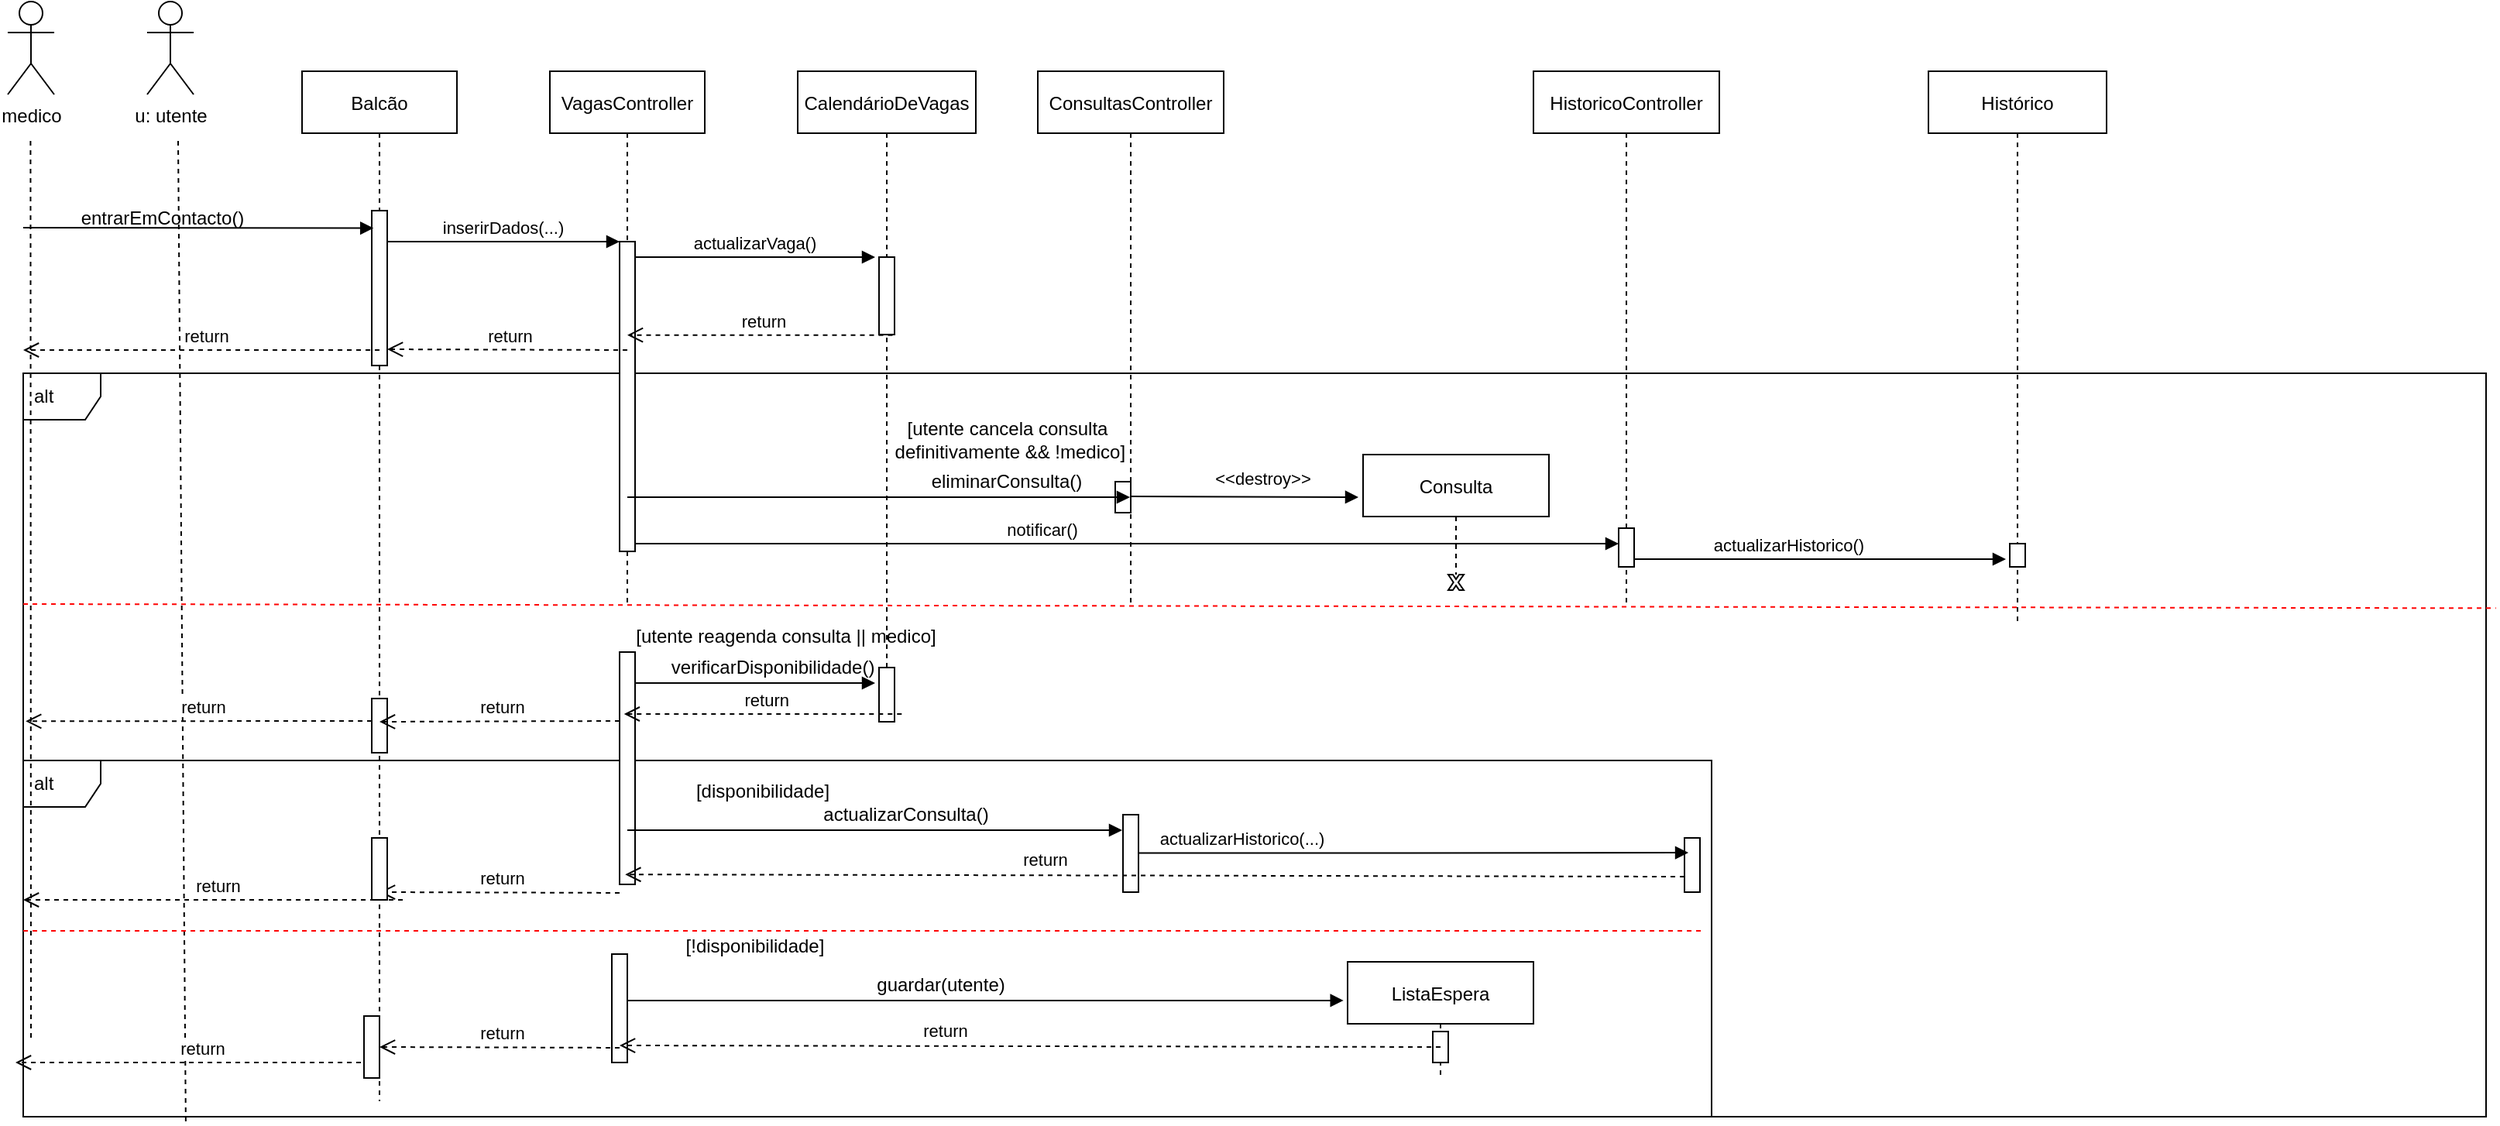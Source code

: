 <mxfile version="14.2.7" type="device"><diagram id="lTX0f5_Tzxhf-VI5oDuB" name="Page-1"><mxGraphModel dx="1811" dy="393" grid="1" gridSize="10" guides="1" tooltips="1" connect="1" arrows="1" fold="1" page="1" pageScale="1" pageWidth="827" pageHeight="1169" math="0" shadow="0"><root><mxCell id="0"/><mxCell id="1" parent="0"/><mxCell id="kSeD5470YwjW13GLriZ6-100" value="alt" style="shape=umlFrame;whiteSpace=wrap;html=1;width=50;height=30;boundedLbl=1;verticalAlign=middle;align=left;spacingLeft=5;" parent="1" vertex="1"><mxGeometry x="-70" y="280" width="1590" height="480" as="geometry"/></mxCell><mxCell id="kSeD5470YwjW13GLriZ6-138" value="alt" style="shape=umlFrame;whiteSpace=wrap;html=1;width=50;height=30;boundedLbl=1;verticalAlign=middle;align=left;spacingLeft=5;" parent="1" vertex="1"><mxGeometry x="-70" y="530" width="1090" height="230" as="geometry"/></mxCell><mxCell id="kSeD5470YwjW13GLriZ6-43" value="Balcão" style="shape=umlLifeline;perimeter=lifelinePerimeter;container=1;collapsible=0;recursiveResize=0;rounded=0;shadow=0;strokeWidth=1;" parent="1" vertex="1"><mxGeometry x="110" y="85" width="100" height="665" as="geometry"/></mxCell><mxCell id="kSeD5470YwjW13GLriZ6-44" value="" style="points=[];perimeter=orthogonalPerimeter;rounded=0;shadow=0;strokeWidth=1;" parent="kSeD5470YwjW13GLriZ6-43" vertex="1"><mxGeometry x="45" y="90" width="10" height="100" as="geometry"/></mxCell><mxCell id="mmJRoBRiHEjjLsYhGBO9-2" value="" style="points=[];perimeter=orthogonalPerimeter;rounded=0;shadow=0;strokeWidth=1;" parent="kSeD5470YwjW13GLriZ6-43" vertex="1"><mxGeometry x="45" y="405" width="10" height="35" as="geometry"/></mxCell><mxCell id="kSeD5470YwjW13GLriZ6-45" value="inserirDados(...)" style="verticalAlign=bottom;endArrow=block;entryX=0;entryY=0;shadow=0;strokeWidth=1;" parent="1" target="kSeD5470YwjW13GLriZ6-48" edge="1"><mxGeometry relative="1" as="geometry"><mxPoint x="165" y="195" as="sourcePoint"/></mxGeometry></mxCell><mxCell id="kSeD5470YwjW13GLriZ6-46" value="u: utente" style="shape=umlActor;verticalLabelPosition=bottom;verticalAlign=top;html=1;" parent="1" vertex="1"><mxGeometry x="10" y="40" width="30" height="60" as="geometry"/></mxCell><mxCell id="kSeD5470YwjW13GLriZ6-47" value="VagasController" style="shape=umlLifeline;perimeter=lifelinePerimeter;container=1;collapsible=0;recursiveResize=0;rounded=0;shadow=0;strokeWidth=1;" parent="1" vertex="1"><mxGeometry x="270" y="85" width="100" height="345" as="geometry"/></mxCell><mxCell id="kSeD5470YwjW13GLriZ6-48" value="" style="points=[];perimeter=orthogonalPerimeter;rounded=0;shadow=0;strokeWidth=1;" parent="kSeD5470YwjW13GLriZ6-47" vertex="1"><mxGeometry x="45" y="110" width="10" height="200" as="geometry"/></mxCell><mxCell id="kSeD5470YwjW13GLriZ6-49" value="CalendárioDeVagas" style="shape=umlLifeline;perimeter=lifelinePerimeter;container=1;collapsible=0;recursiveResize=0;rounded=0;shadow=0;strokeWidth=1;" parent="1" vertex="1"><mxGeometry x="430" y="85" width="115" height="415" as="geometry"/></mxCell><mxCell id="kSeD5470YwjW13GLriZ6-52" value="" style="points=[];perimeter=orthogonalPerimeter;rounded=0;shadow=0;strokeWidth=1;" parent="kSeD5470YwjW13GLriZ6-49" vertex="1"><mxGeometry x="52.5" y="120" width="10" height="50" as="geometry"/></mxCell><mxCell id="kSeD5470YwjW13GLriZ6-113" value="" style="points=[];perimeter=orthogonalPerimeter;rounded=0;shadow=0;strokeWidth=1;" parent="kSeD5470YwjW13GLriZ6-49" vertex="1"><mxGeometry x="52.5" y="385" width="10" height="35" as="geometry"/></mxCell><mxCell id="kSeD5470YwjW13GLriZ6-53" value="actualizarVaga()" style="verticalAlign=bottom;endArrow=block;shadow=0;strokeWidth=1;" parent="1" source="kSeD5470YwjW13GLriZ6-48" edge="1"><mxGeometry relative="1" as="geometry"><mxPoint x="350" y="204" as="sourcePoint"/><mxPoint x="480" y="205" as="targetPoint"/><Array as="points"><mxPoint x="370" y="205"/></Array></mxGeometry></mxCell><mxCell id="kSeD5470YwjW13GLriZ6-56" value="" style="endArrow=none;html=1;dashed=1;entryX=0.066;entryY=1.007;entryDx=0;entryDy=0;entryPerimeter=0;" parent="1" target="kSeD5470YwjW13GLriZ6-100" edge="1"><mxGeometry width="50" height="50" relative="1" as="geometry"><mxPoint x="30" y="130" as="sourcePoint"/><mxPoint x="40" y="755" as="targetPoint"/></mxGeometry></mxCell><mxCell id="kSeD5470YwjW13GLriZ6-58" value="Histórico" style="shape=umlLifeline;perimeter=lifelinePerimeter;container=1;collapsible=0;recursiveResize=0;rounded=0;shadow=0;strokeWidth=1;" parent="1" vertex="1"><mxGeometry x="1160" y="85" width="115" height="355" as="geometry"/></mxCell><mxCell id="kSeD5470YwjW13GLriZ6-87" value="" style="points=[];perimeter=orthogonalPerimeter;rounded=0;shadow=0;strokeWidth=1;" parent="kSeD5470YwjW13GLriZ6-58" vertex="1"><mxGeometry x="52.5" y="305" width="10" height="15" as="geometry"/></mxCell><mxCell id="kSeD5470YwjW13GLriZ6-62" value="return" style="verticalAlign=bottom;endArrow=open;dashed=1;endSize=8;shadow=0;strokeWidth=1;" parent="1" edge="1"><mxGeometry x="-0.029" relative="1" as="geometry"><mxPoint x="-70" y="265" as="targetPoint"/><mxPoint x="160" y="265" as="sourcePoint"/><Array as="points"/><mxPoint as="offset"/></mxGeometry></mxCell><mxCell id="kSeD5470YwjW13GLriZ6-70" value="ConsultasController" style="shape=umlLifeline;perimeter=lifelinePerimeter;container=1;collapsible=0;recursiveResize=0;rounded=0;shadow=0;strokeWidth=1;" parent="1" vertex="1"><mxGeometry x="585" y="85" width="120" height="345" as="geometry"/></mxCell><mxCell id="kSeD5470YwjW13GLriZ6-74" value="return" style="verticalAlign=bottom;endArrow=open;dashed=1;endSize=8;shadow=0;strokeWidth=1;entryX=1.412;entryY=0.238;entryDx=0;entryDy=0;entryPerimeter=0;" parent="1" edge="1"><mxGeometry x="-0.029" relative="1" as="geometry"><mxPoint x="165" y="264.52" as="targetPoint"/><mxPoint x="320" y="265" as="sourcePoint"/><Array as="points"/><mxPoint as="offset"/></mxGeometry></mxCell><mxCell id="kSeD5470YwjW13GLriZ6-78" value="entrarEmContacto()" style="text;html=1;strokeColor=none;fillColor=none;align=center;verticalAlign=middle;whiteSpace=wrap;rounded=0;" parent="1" vertex="1"><mxGeometry y="170" width="40" height="20" as="geometry"/></mxCell><mxCell id="kSeD5470YwjW13GLriZ6-79" value="" style="verticalAlign=bottom;endArrow=block;shadow=0;strokeWidth=1;entryX=0.111;entryY=0.113;entryDx=0;entryDy=0;entryPerimeter=0;" parent="1" target="kSeD5470YwjW13GLriZ6-44" edge="1"><mxGeometry relative="1" as="geometry"><mxPoint x="-70" y="186" as="sourcePoint"/><mxPoint x="150" y="185" as="targetPoint"/></mxGeometry></mxCell><mxCell id="kSeD5470YwjW13GLriZ6-80" value="return" style="verticalAlign=bottom;endArrow=open;dashed=1;endSize=8;shadow=0;strokeWidth=1;exitX=0.875;exitY=1.007;exitDx=0;exitDy=0;exitPerimeter=0;" parent="1" source="kSeD5470YwjW13GLriZ6-52" target="kSeD5470YwjW13GLriZ6-47" edge="1"><mxGeometry x="-0.029" relative="1" as="geometry"><mxPoint x="345.0" y="254.52" as="targetPoint"/><mxPoint x="672.06" y="255" as="sourcePoint"/><Array as="points"/><mxPoint as="offset"/></mxGeometry></mxCell><mxCell id="kSeD5470YwjW13GLriZ6-82" value="medico" style="shape=umlActor;verticalLabelPosition=bottom;verticalAlign=top;html=1;" parent="1" vertex="1"><mxGeometry x="-80" y="40" width="30" height="60" as="geometry"/></mxCell><mxCell id="kSeD5470YwjW13GLriZ6-83" value="" style="endArrow=none;html=1;dashed=1;" parent="1" edge="1"><mxGeometry width="50" height="50" relative="1" as="geometry"><mxPoint x="-65.29" y="130" as="sourcePoint"/><mxPoint x="-65" y="710" as="targetPoint"/></mxGeometry></mxCell><mxCell id="kSeD5470YwjW13GLriZ6-86" value="Consulta" style="shape=umlLifeline;perimeter=lifelinePerimeter;container=1;collapsible=0;recursiveResize=0;rounded=0;shadow=0;strokeWidth=1;" parent="1" vertex="1"><mxGeometry x="795" y="332.5" width="120" height="77.5" as="geometry"/></mxCell><mxCell id="kSeD5470YwjW13GLriZ6-89" value="" style="points=[];perimeter=orthogonalPerimeter;rounded=0;shadow=0;strokeWidth=1;" parent="1" vertex="1"><mxGeometry x="635" y="350" width="10" height="20" as="geometry"/></mxCell><mxCell id="kSeD5470YwjW13GLriZ6-91" value="eliminarConsulta()" style="text;html=1;strokeColor=none;fillColor=none;align=center;verticalAlign=middle;whiteSpace=wrap;rounded=0;" parent="1" vertex="1"><mxGeometry x="545" y="340" width="40" height="20" as="geometry"/></mxCell><mxCell id="kSeD5470YwjW13GLriZ6-93" value="&lt;&lt;destroy&gt;&gt;" style="verticalAlign=bottom;endArrow=block;shadow=0;strokeWidth=1;" parent="1" edge="1"><mxGeometry x="0.161" y="3" relative="1" as="geometry"><mxPoint x="645" y="359.5" as="sourcePoint"/><mxPoint x="792" y="360" as="targetPoint"/><Array as="points"/><mxPoint as="offset"/></mxGeometry></mxCell><mxCell id="kSeD5470YwjW13GLriZ6-96" value="" style="verticalLabelPosition=bottom;verticalAlign=top;html=1;shape=mxgraph.basic.x;fillColor=none;" parent="1" vertex="1"><mxGeometry x="850" y="410" width="10" height="10" as="geometry"/></mxCell><mxCell id="kSeD5470YwjW13GLriZ6-97" value="[utente cancela consulta&lt;br&gt;&amp;nbsp;definitivamente &amp;amp;&amp;amp; !medico]" style="text;html=1;strokeColor=none;fillColor=none;align=center;verticalAlign=middle;whiteSpace=wrap;rounded=0;" parent="1" vertex="1"><mxGeometry x="442.5" y="312.5" width="245" height="20" as="geometry"/></mxCell><mxCell id="kSeD5470YwjW13GLriZ6-98" value="" style="verticalAlign=bottom;endArrow=block;shadow=0;strokeWidth=1;" parent="1" target="kSeD5470YwjW13GLriZ6-70" edge="1"><mxGeometry relative="1" as="geometry"><mxPoint x="320" y="360" as="sourcePoint"/><mxPoint x="470" y="360.0" as="targetPoint"/></mxGeometry></mxCell><mxCell id="kSeD5470YwjW13GLriZ6-101" value="" style="endArrow=none;dashed=1;html=1;strokeColor=#FF0000;entryX=1.004;entryY=0.316;entryDx=0;entryDy=0;entryPerimeter=0;" parent="1" target="kSeD5470YwjW13GLriZ6-100" edge="1"><mxGeometry width="50" height="50" relative="1" as="geometry"><mxPoint x="-70" y="429" as="sourcePoint"/><mxPoint x="1010" y="429" as="targetPoint"/></mxGeometry></mxCell><mxCell id="kSeD5470YwjW13GLriZ6-102" value="[utente reagenda consulta || medico]" style="text;html=1;strokeColor=none;fillColor=none;align=center;verticalAlign=middle;whiteSpace=wrap;rounded=0;" parent="1" vertex="1"><mxGeometry x="300" y="440" width="245" height="20" as="geometry"/></mxCell><mxCell id="kSeD5470YwjW13GLriZ6-103" value="" style="points=[];perimeter=orthogonalPerimeter;rounded=0;shadow=0;strokeWidth=1;" parent="1" vertex="1"><mxGeometry x="1002.5" y="580" width="10" height="35" as="geometry"/></mxCell><mxCell id="kSeD5470YwjW13GLriZ6-104" value="actualizarHistorico(...)" style="verticalAlign=bottom;endArrow=block;shadow=0;strokeWidth=1;entryX=0.522;entryY=0.692;entryDx=0;entryDy=0;entryPerimeter=0;" parent="1" edge="1"><mxGeometry x="-0.623" relative="1" as="geometry"><mxPoint x="650" y="589.7" as="sourcePoint"/><mxPoint x="1005.03" y="589.5" as="targetPoint"/><Array as="points"><mxPoint x="815" y="589.7"/></Array><mxPoint as="offset"/></mxGeometry></mxCell><mxCell id="kSeD5470YwjW13GLriZ6-105" value="" style="points=[];perimeter=orthogonalPerimeter;rounded=0;shadow=0;strokeWidth=1;" parent="1" vertex="1"><mxGeometry x="640" y="565" width="10" height="50" as="geometry"/></mxCell><mxCell id="kSeD5470YwjW13GLriZ6-108" value="" style="verticalAlign=bottom;endArrow=block;shadow=0;strokeWidth=1;" parent="1" source="kSeD5470YwjW13GLriZ6-111" edge="1"><mxGeometry relative="1" as="geometry"><mxPoint x="330" y="480" as="sourcePoint"/><mxPoint x="480" y="480" as="targetPoint"/></mxGeometry></mxCell><mxCell id="kSeD5470YwjW13GLriZ6-110" value="verificarDisponibilidade()" style="text;html=1;strokeColor=none;fillColor=none;align=center;verticalAlign=middle;whiteSpace=wrap;rounded=0;" parent="1" vertex="1"><mxGeometry x="394" y="460" width="40" height="20" as="geometry"/></mxCell><mxCell id="kSeD5470YwjW13GLriZ6-111" value="" style="points=[];perimeter=orthogonalPerimeter;rounded=0;shadow=0;strokeWidth=1;" parent="1" vertex="1"><mxGeometry x="315" y="460" width="10" height="150" as="geometry"/></mxCell><mxCell id="kSeD5470YwjW13GLriZ6-114" value="return" style="verticalAlign=bottom;endArrow=open;dashed=1;endSize=8;shadow=0;strokeWidth=1;exitX=0.875;exitY=1.007;exitDx=0;exitDy=0;exitPerimeter=0;" parent="1" edge="1"><mxGeometry x="-0.029" relative="1" as="geometry"><mxPoint x="317.88" y="500" as="targetPoint"/><mxPoint x="497.13" y="500" as="sourcePoint"/><Array as="points"/><mxPoint as="offset"/></mxGeometry></mxCell><mxCell id="kSeD5470YwjW13GLriZ6-116" value="" style="verticalAlign=bottom;endArrow=block;shadow=0;strokeWidth=1;" parent="1" edge="1"><mxGeometry relative="1" as="geometry"><mxPoint x="320" y="575" as="sourcePoint"/><mxPoint x="639.5" y="575" as="targetPoint"/></mxGeometry></mxCell><mxCell id="kSeD5470YwjW13GLriZ6-117" value="actualizarConsulta()" style="text;html=1;strokeColor=none;fillColor=none;align=center;verticalAlign=middle;whiteSpace=wrap;rounded=0;" parent="1" vertex="1"><mxGeometry x="480" y="555" width="40" height="20" as="geometry"/></mxCell><mxCell id="kSeD5470YwjW13GLriZ6-115" value="[disponibilidade]" style="text;html=1;strokeColor=none;fillColor=none;align=center;verticalAlign=middle;whiteSpace=wrap;rounded=0;" parent="1" vertex="1"><mxGeometry x="285" y="540" width="245" height="20" as="geometry"/></mxCell><mxCell id="kSeD5470YwjW13GLriZ6-119" value="" style="endArrow=none;dashed=1;html=1;strokeColor=#FF0000;" parent="1" edge="1"><mxGeometry width="50" height="50" relative="1" as="geometry"><mxPoint x="-70" y="640" as="sourcePoint"/><mxPoint x="1015" y="640" as="targetPoint"/><Array as="points"><mxPoint x="675" y="640"/></Array></mxGeometry></mxCell><mxCell id="kSeD5470YwjW13GLriZ6-120" value="[!disponibilidade]" style="text;html=1;strokeColor=none;fillColor=none;align=center;verticalAlign=middle;whiteSpace=wrap;rounded=0;" parent="1" vertex="1"><mxGeometry x="280" y="640" width="245" height="20" as="geometry"/></mxCell><mxCell id="kSeD5470YwjW13GLriZ6-121" value="return" style="verticalAlign=bottom;endArrow=open;dashed=1;endSize=8;shadow=0;strokeWidth=1;exitX=0.875;exitY=1.007;exitDx=0;exitDy=0;exitPerimeter=0;entryX=0.364;entryY=0.905;entryDx=0;entryDy=0;entryPerimeter=0;" parent="1" edge="1"><mxGeometry x="0.206" y="-1" relative="1" as="geometry"><mxPoint x="318.64" y="603.6" as="targetPoint"/><mxPoint x="1002.5" y="605" as="sourcePoint"/><Array as="points"/><mxPoint as="offset"/></mxGeometry></mxCell><mxCell id="kSeD5470YwjW13GLriZ6-122" value="return" style="verticalAlign=bottom;endArrow=open;dashed=1;endSize=8;shadow=0;strokeWidth=1;entryX=1.412;entryY=0.238;entryDx=0;entryDy=0;entryPerimeter=0;" parent="1" edge="1"><mxGeometry x="-0.029" relative="1" as="geometry"><mxPoint x="160" y="615" as="targetPoint"/><mxPoint x="315" y="615.48" as="sourcePoint"/><Array as="points"/><mxPoint as="offset"/></mxGeometry></mxCell><mxCell id="kSeD5470YwjW13GLriZ6-123" value="" style="points=[];perimeter=orthogonalPerimeter;rounded=0;shadow=0;strokeWidth=1;" parent="1" vertex="1"><mxGeometry x="155" y="580" width="10" height="40" as="geometry"/></mxCell><mxCell id="kSeD5470YwjW13GLriZ6-124" value="return" style="verticalAlign=bottom;endArrow=open;dashed=1;endSize=8;shadow=0;strokeWidth=1;" parent="1" edge="1"><mxGeometry x="-0.029" relative="1" as="geometry"><mxPoint x="-70" y="620" as="targetPoint"/><mxPoint x="175" y="620" as="sourcePoint"/><Array as="points"/><mxPoint as="offset"/></mxGeometry></mxCell><mxCell id="kSeD5470YwjW13GLriZ6-125" value="" style="verticalAlign=bottom;endArrow=block;shadow=0;strokeWidth=1;entryX=-0.022;entryY=0.333;entryDx=0;entryDy=0;entryPerimeter=0;" parent="1" target="kSeD5470YwjW13GLriZ6-127" edge="1"><mxGeometry relative="1" as="geometry"><mxPoint x="315.5" y="685" as="sourcePoint"/><mxPoint x="635" y="685" as="targetPoint"/></mxGeometry></mxCell><mxCell id="kSeD5470YwjW13GLriZ6-126" value="" style="points=[];perimeter=orthogonalPerimeter;rounded=0;shadow=0;strokeWidth=1;" parent="1" vertex="1"><mxGeometry x="310" y="655" width="10" height="70" as="geometry"/></mxCell><mxCell id="kSeD5470YwjW13GLriZ6-127" value="ListaEspera" style="shape=umlLifeline;perimeter=lifelinePerimeter;container=1;collapsible=0;recursiveResize=0;rounded=0;shadow=0;strokeWidth=1;" parent="1" vertex="1"><mxGeometry x="785" y="660" width="120" height="75" as="geometry"/></mxCell><mxCell id="kSeD5470YwjW13GLriZ6-133" value="" style="points=[];perimeter=orthogonalPerimeter;rounded=0;shadow=0;strokeWidth=1;" parent="kSeD5470YwjW13GLriZ6-127" vertex="1"><mxGeometry x="55" y="45" width="10" height="20" as="geometry"/></mxCell><mxCell id="kSeD5470YwjW13GLriZ6-128" value="guardar(utente)" style="text;html=1;strokeColor=none;fillColor=none;align=center;verticalAlign=middle;whiteSpace=wrap;rounded=0;" parent="1" vertex="1"><mxGeometry x="400" y="665" width="245" height="20" as="geometry"/></mxCell><mxCell id="kSeD5470YwjW13GLriZ6-129" value="return" style="verticalAlign=bottom;endArrow=open;dashed=1;endSize=8;shadow=0;strokeWidth=1;" parent="1" edge="1"><mxGeometry x="0.206" y="-1" relative="1" as="geometry"><mxPoint x="315" y="714" as="targetPoint"/><mxPoint x="845" y="715" as="sourcePoint"/><Array as="points"/><mxPoint as="offset"/></mxGeometry></mxCell><mxCell id="kSeD5470YwjW13GLriZ6-134" value="return" style="verticalAlign=bottom;endArrow=open;dashed=1;endSize=8;shadow=0;strokeWidth=1;" parent="1" edge="1"><mxGeometry x="-0.029" relative="1" as="geometry"><mxPoint x="-75" y="725" as="targetPoint"/><mxPoint x="160" y="725" as="sourcePoint"/><Array as="points"/><mxPoint as="offset"/></mxGeometry></mxCell><mxCell id="kSeD5470YwjW13GLriZ6-135" value="return" style="verticalAlign=bottom;endArrow=open;dashed=1;endSize=8;shadow=0;strokeWidth=1;entryX=1.412;entryY=0.238;entryDx=0;entryDy=0;entryPerimeter=0;" parent="1" edge="1"><mxGeometry x="-0.029" relative="1" as="geometry"><mxPoint x="160" y="715" as="targetPoint"/><mxPoint x="315" y="715.48" as="sourcePoint"/><Array as="points"/><mxPoint as="offset"/></mxGeometry></mxCell><mxCell id="0qRJI5wjDlIftIqxY-dc-2" value="" style="points=[];perimeter=orthogonalPerimeter;rounded=0;shadow=0;strokeWidth=1;" parent="1" vertex="1"><mxGeometry x="150" y="695" width="10" height="40" as="geometry"/></mxCell><mxCell id="mmJRoBRiHEjjLsYhGBO9-1" value="return" style="verticalAlign=bottom;endArrow=open;dashed=1;endSize=8;shadow=0;strokeWidth=1;exitX=0.875;exitY=1.007;exitDx=0;exitDy=0;exitPerimeter=0;" parent="1" edge="1"><mxGeometry x="-0.029" relative="1" as="geometry"><mxPoint x="160" y="505" as="targetPoint"/><mxPoint x="315.0" y="504.5" as="sourcePoint"/><Array as="points"/><mxPoint as="offset"/></mxGeometry></mxCell><mxCell id="mmJRoBRiHEjjLsYhGBO9-4" value="return" style="verticalAlign=bottom;endArrow=open;dashed=1;endSize=8;shadow=0;strokeWidth=1;exitX=0.875;exitY=1.007;exitDx=0;exitDy=0;exitPerimeter=0;entryX=0.001;entryY=0.468;entryDx=0;entryDy=0;entryPerimeter=0;" parent="1" target="kSeD5470YwjW13GLriZ6-100" edge="1"><mxGeometry x="-0.029" relative="1" as="geometry"><mxPoint x="-60" y="505" as="targetPoint"/><mxPoint x="155" y="504.5" as="sourcePoint"/><Array as="points"/><mxPoint as="offset"/></mxGeometry></mxCell><mxCell id="mmJRoBRiHEjjLsYhGBO9-5" value="notificar()" style="verticalAlign=bottom;endArrow=block;shadow=0;strokeWidth=1;" parent="1" target="mmJRoBRiHEjjLsYhGBO9-7" edge="1"><mxGeometry x="-0.172" relative="1" as="geometry"><mxPoint x="325" y="390" as="sourcePoint"/><mxPoint x="892.5" y="390" as="targetPoint"/><Array as="points"><mxPoint x="490" y="390"/></Array><mxPoint as="offset"/></mxGeometry></mxCell><mxCell id="mmJRoBRiHEjjLsYhGBO9-6" value="HistoricoController" style="shape=umlLifeline;perimeter=lifelinePerimeter;container=1;collapsible=0;recursiveResize=0;rounded=0;shadow=0;strokeWidth=1;" parent="1" vertex="1"><mxGeometry x="905" y="85" width="120" height="345" as="geometry"/></mxCell><mxCell id="mmJRoBRiHEjjLsYhGBO9-7" value="" style="points=[];perimeter=orthogonalPerimeter;rounded=0;shadow=0;strokeWidth=1;" parent="mmJRoBRiHEjjLsYhGBO9-6" vertex="1"><mxGeometry x="55" y="295" width="10" height="25" as="geometry"/></mxCell><mxCell id="mmJRoBRiHEjjLsYhGBO9-8" value="actualizarHistorico()" style="verticalAlign=bottom;endArrow=block;shadow=0;strokeWidth=1;" parent="1" edge="1"><mxGeometry x="-0.167" relative="1" as="geometry"><mxPoint x="970" y="400" as="sourcePoint"/><mxPoint x="1210" y="400" as="targetPoint"/><Array as="points"><mxPoint x="1135" y="400"/></Array><mxPoint as="offset"/></mxGeometry></mxCell></root></mxGraphModel></diagram></mxfile>